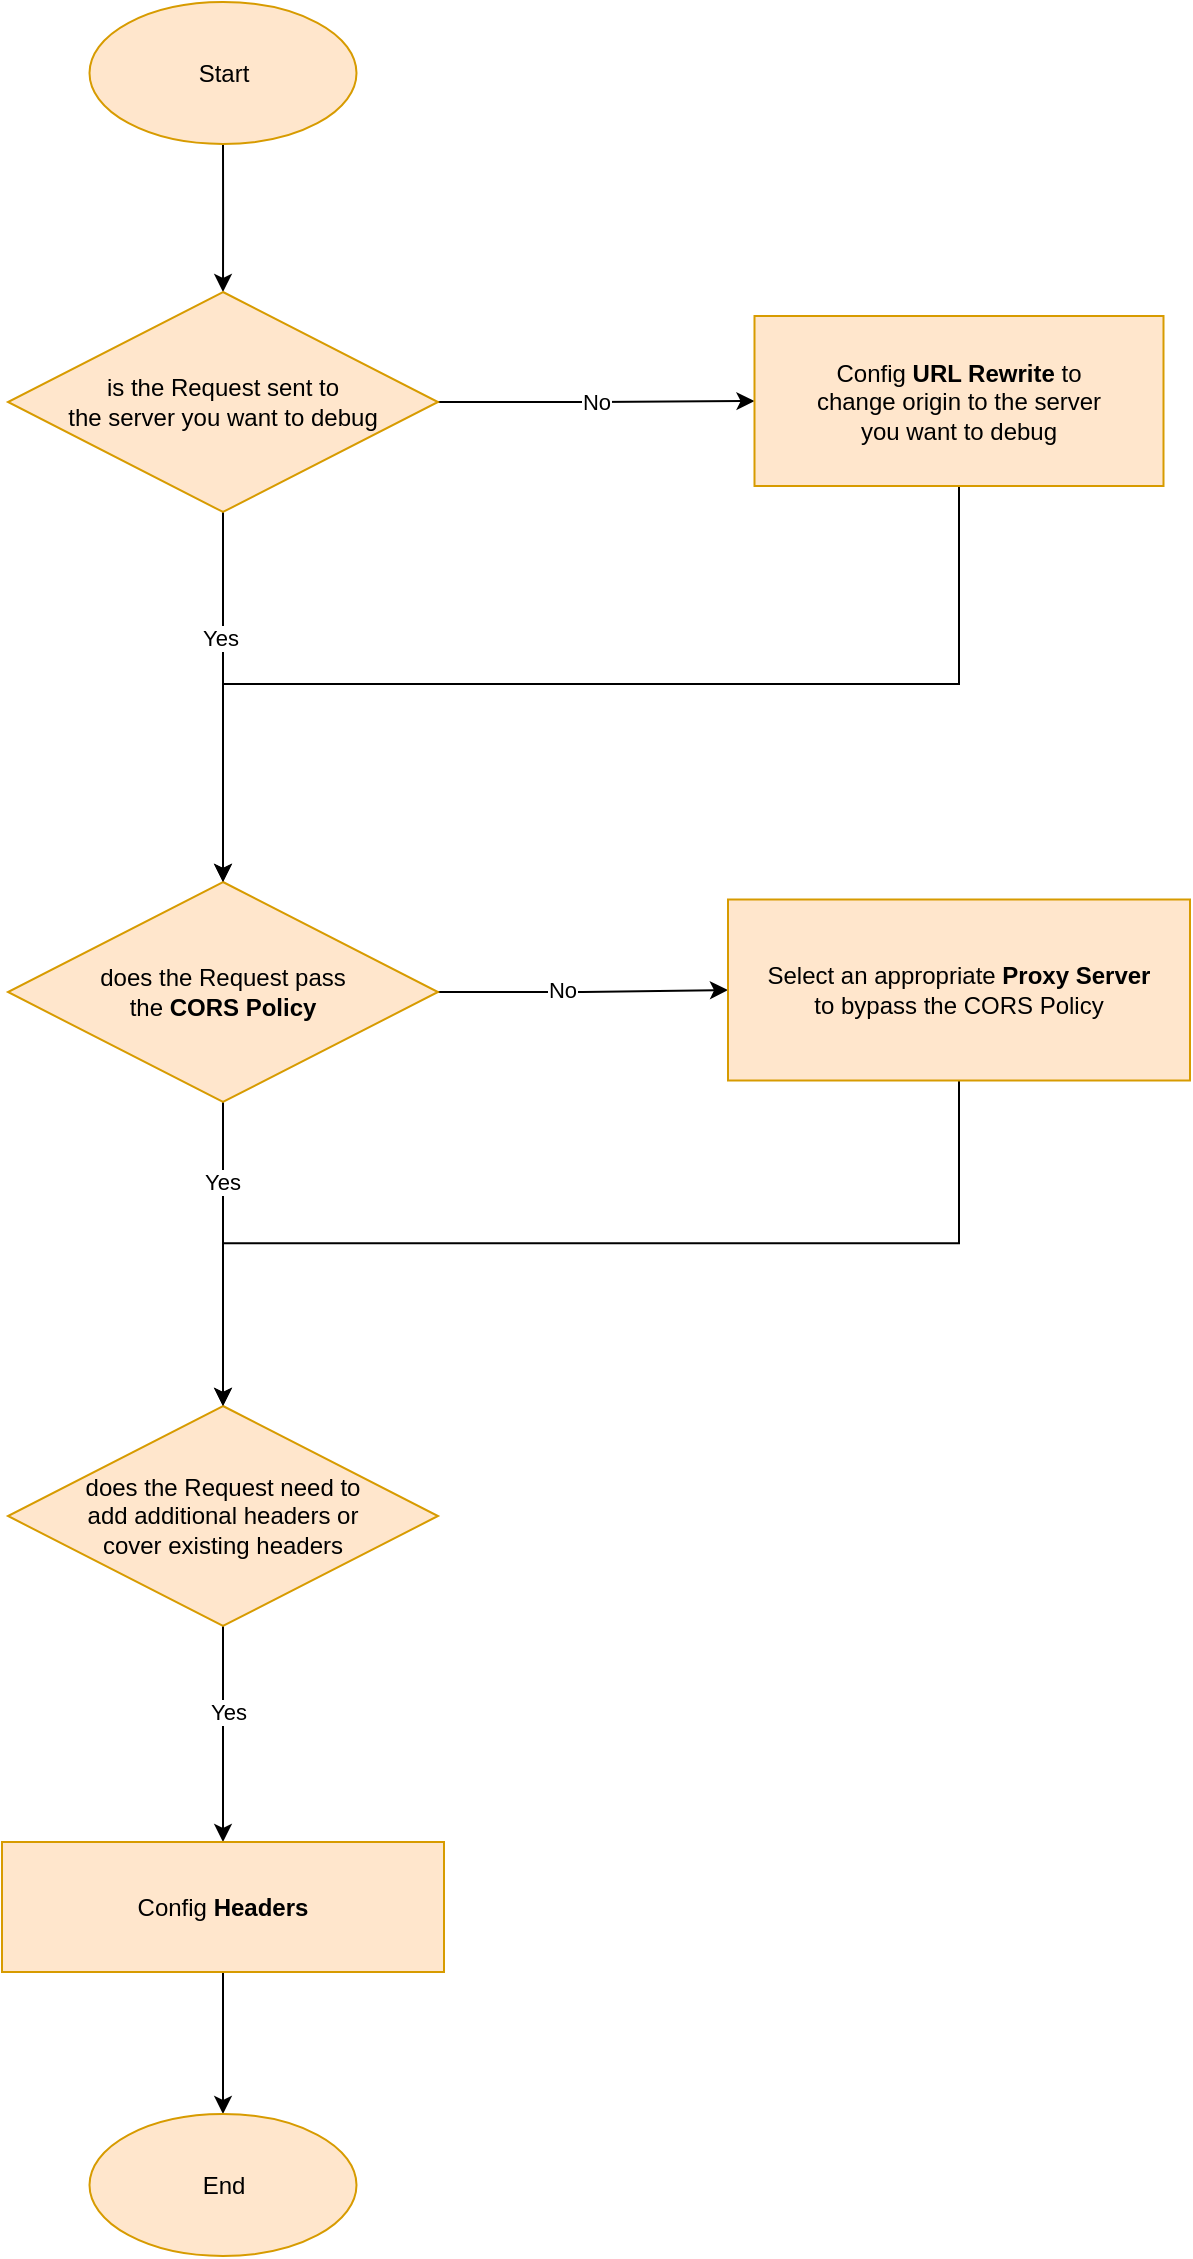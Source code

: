 <mxfile version="21.6.6" type="github">
  <diagram id="C5RBs43oDa-KdzZeNtuy" name="Page-1">
    <mxGraphModel dx="2060" dy="1143" grid="0" gridSize="10" guides="1" tooltips="1" connect="1" arrows="1" fold="1" page="1" pageScale="1" pageWidth="827" pageHeight="1169" math="0" shadow="0">
      <root>
        <mxCell id="WIyWlLk6GJQsqaUBKTNV-0" />
        <mxCell id="WIyWlLk6GJQsqaUBKTNV-1" parent="WIyWlLk6GJQsqaUBKTNV-0" />
        <mxCell id="hFP3imhYrbvUF8SUuj2Q-2" value="" style="edgeStyle=orthogonalEdgeStyle;rounded=0;orthogonalLoop=1;jettySize=auto;html=1;strokeWidth=1;" edge="1" parent="WIyWlLk6GJQsqaUBKTNV-1" source="hFP3imhYrbvUF8SUuj2Q-0" target="hFP3imhYrbvUF8SUuj2Q-1">
          <mxGeometry relative="1" as="geometry" />
        </mxCell>
        <mxCell id="hFP3imhYrbvUF8SUuj2Q-0" value="Start" style="ellipse;whiteSpace=wrap;html=1;fillColor=#ffe6cc;strokeColor=#d79b00;" vertex="1" parent="WIyWlLk6GJQsqaUBKTNV-1">
          <mxGeometry x="208.75" y="25" width="133.5" height="71" as="geometry" />
        </mxCell>
        <mxCell id="hFP3imhYrbvUF8SUuj2Q-4" value="" style="edgeStyle=orthogonalEdgeStyle;rounded=0;orthogonalLoop=1;jettySize=auto;html=1;" edge="1" parent="WIyWlLk6GJQsqaUBKTNV-1" source="hFP3imhYrbvUF8SUuj2Q-1" target="hFP3imhYrbvUF8SUuj2Q-3">
          <mxGeometry relative="1" as="geometry" />
        </mxCell>
        <mxCell id="hFP3imhYrbvUF8SUuj2Q-5" value="Yes" style="edgeLabel;html=1;align=center;verticalAlign=middle;resizable=0;points=[];" vertex="1" connectable="0" parent="hFP3imhYrbvUF8SUuj2Q-4">
          <mxGeometry x="-0.325" y="-2" relative="1" as="geometry">
            <mxPoint as="offset" />
          </mxGeometry>
        </mxCell>
        <mxCell id="hFP3imhYrbvUF8SUuj2Q-7" value="No" style="edgeStyle=orthogonalEdgeStyle;rounded=0;orthogonalLoop=1;jettySize=auto;html=1;" edge="1" parent="WIyWlLk6GJQsqaUBKTNV-1" source="hFP3imhYrbvUF8SUuj2Q-1" target="hFP3imhYrbvUF8SUuj2Q-6">
          <mxGeometry relative="1" as="geometry" />
        </mxCell>
        <mxCell id="hFP3imhYrbvUF8SUuj2Q-1" value="is the Request sent to&lt;br&gt;the server you want to debug" style="rhombus;whiteSpace=wrap;html=1;fillColor=#ffe6cc;strokeColor=#d79b00;" vertex="1" parent="WIyWlLk6GJQsqaUBKTNV-1">
          <mxGeometry x="168" y="170" width="215" height="110" as="geometry" />
        </mxCell>
        <mxCell id="hFP3imhYrbvUF8SUuj2Q-10" value="" style="edgeStyle=orthogonalEdgeStyle;rounded=0;orthogonalLoop=1;jettySize=auto;html=1;" edge="1" parent="WIyWlLk6GJQsqaUBKTNV-1" source="hFP3imhYrbvUF8SUuj2Q-3" target="hFP3imhYrbvUF8SUuj2Q-9">
          <mxGeometry relative="1" as="geometry" />
        </mxCell>
        <mxCell id="hFP3imhYrbvUF8SUuj2Q-14" value="Yes" style="edgeLabel;html=1;align=center;verticalAlign=middle;resizable=0;points=[];" vertex="1" connectable="0" parent="hFP3imhYrbvUF8SUuj2Q-10">
          <mxGeometry x="-0.2" relative="1" as="geometry">
            <mxPoint x="-1" y="-21" as="offset" />
          </mxGeometry>
        </mxCell>
        <mxCell id="hFP3imhYrbvUF8SUuj2Q-12" value="" style="edgeStyle=orthogonalEdgeStyle;rounded=0;orthogonalLoop=1;jettySize=auto;html=1;" edge="1" parent="WIyWlLk6GJQsqaUBKTNV-1" source="hFP3imhYrbvUF8SUuj2Q-3" target="hFP3imhYrbvUF8SUuj2Q-11">
          <mxGeometry relative="1" as="geometry" />
        </mxCell>
        <mxCell id="hFP3imhYrbvUF8SUuj2Q-13" value="No" style="edgeLabel;html=1;align=center;verticalAlign=middle;resizable=0;points=[];" vertex="1" connectable="0" parent="hFP3imhYrbvUF8SUuj2Q-12">
          <mxGeometry x="-0.214" y="4" relative="1" as="geometry">
            <mxPoint x="4" y="3" as="offset" />
          </mxGeometry>
        </mxCell>
        <mxCell id="hFP3imhYrbvUF8SUuj2Q-3" value="does the Request pass&lt;br&gt;the&amp;nbsp;&lt;b&gt;CORS Policy&lt;/b&gt;" style="rhombus;whiteSpace=wrap;html=1;fillColor=#ffe6cc;strokeColor=#d79b00;" vertex="1" parent="WIyWlLk6GJQsqaUBKTNV-1">
          <mxGeometry x="168" y="465" width="215" height="110" as="geometry" />
        </mxCell>
        <mxCell id="hFP3imhYrbvUF8SUuj2Q-8" style="edgeStyle=orthogonalEdgeStyle;rounded=0;orthogonalLoop=1;jettySize=auto;html=1;exitX=0.5;exitY=1;exitDx=0;exitDy=0;entryX=0.5;entryY=0;entryDx=0;entryDy=0;" edge="1" parent="WIyWlLk6GJQsqaUBKTNV-1" source="hFP3imhYrbvUF8SUuj2Q-6" target="hFP3imhYrbvUF8SUuj2Q-3">
          <mxGeometry relative="1" as="geometry" />
        </mxCell>
        <mxCell id="hFP3imhYrbvUF8SUuj2Q-6" value="Config&lt;b&gt; URL Rewrite &lt;/b&gt;to &lt;br&gt;change origin to the server&lt;br&gt;you want to debug" style="whiteSpace=wrap;html=1;fillColor=#ffe6cc;strokeColor=#d79b00;" vertex="1" parent="WIyWlLk6GJQsqaUBKTNV-1">
          <mxGeometry x="541.25" y="182" width="204.5" height="85" as="geometry" />
        </mxCell>
        <mxCell id="hFP3imhYrbvUF8SUuj2Q-18" value="" style="edgeStyle=orthogonalEdgeStyle;rounded=0;orthogonalLoop=1;jettySize=auto;html=1;" edge="1" parent="WIyWlLk6GJQsqaUBKTNV-1" source="hFP3imhYrbvUF8SUuj2Q-9" target="hFP3imhYrbvUF8SUuj2Q-17">
          <mxGeometry relative="1" as="geometry" />
        </mxCell>
        <mxCell id="hFP3imhYrbvUF8SUuj2Q-19" value="Yes" style="edgeLabel;html=1;align=center;verticalAlign=middle;resizable=0;points=[];" vertex="1" connectable="0" parent="hFP3imhYrbvUF8SUuj2Q-18">
          <mxGeometry x="-0.2" y="2" relative="1" as="geometry">
            <mxPoint as="offset" />
          </mxGeometry>
        </mxCell>
        <mxCell id="hFP3imhYrbvUF8SUuj2Q-9" value="does the Request need to&lt;br style=&quot;border-color: var(--border-color);&quot;&gt;add additional headers or&lt;br style=&quot;border-color: var(--border-color);&quot;&gt;cover existing headers" style="rhombus;whiteSpace=wrap;html=1;fillColor=#ffe6cc;strokeColor=#d79b00;" vertex="1" parent="WIyWlLk6GJQsqaUBKTNV-1">
          <mxGeometry x="168" y="727" width="215" height="110" as="geometry" />
        </mxCell>
        <mxCell id="hFP3imhYrbvUF8SUuj2Q-20" style="edgeStyle=orthogonalEdgeStyle;rounded=0;orthogonalLoop=1;jettySize=auto;html=1;exitX=0.5;exitY=1;exitDx=0;exitDy=0;" edge="1" parent="WIyWlLk6GJQsqaUBKTNV-1" source="hFP3imhYrbvUF8SUuj2Q-11" target="hFP3imhYrbvUF8SUuj2Q-9">
          <mxGeometry relative="1" as="geometry" />
        </mxCell>
        <mxCell id="hFP3imhYrbvUF8SUuj2Q-11" value="Select an appropriate&amp;nbsp;&lt;b&gt;Proxy Server&lt;/b&gt;&lt;br&gt;to bypass the CORS Policy" style="whiteSpace=wrap;html=1;fillColor=#ffe6cc;strokeColor=#d79b00;" vertex="1" parent="WIyWlLk6GJQsqaUBKTNV-1">
          <mxGeometry x="528" y="473.75" width="231" height="90.5" as="geometry" />
        </mxCell>
        <mxCell id="hFP3imhYrbvUF8SUuj2Q-22" value="" style="edgeStyle=orthogonalEdgeStyle;rounded=0;orthogonalLoop=1;jettySize=auto;html=1;" edge="1" parent="WIyWlLk6GJQsqaUBKTNV-1" source="hFP3imhYrbvUF8SUuj2Q-17" target="hFP3imhYrbvUF8SUuj2Q-23">
          <mxGeometry relative="1" as="geometry">
            <mxPoint x="275.5" y="1082" as="targetPoint" />
          </mxGeometry>
        </mxCell>
        <mxCell id="hFP3imhYrbvUF8SUuj2Q-17" value="Config &lt;b&gt;Headers&lt;/b&gt;" style="whiteSpace=wrap;html=1;fillColor=#ffe6cc;strokeColor=#d79b00;" vertex="1" parent="WIyWlLk6GJQsqaUBKTNV-1">
          <mxGeometry x="165" y="945" width="221" height="65" as="geometry" />
        </mxCell>
        <mxCell id="hFP3imhYrbvUF8SUuj2Q-23" value="End" style="ellipse;whiteSpace=wrap;html=1;fillColor=#ffe6cc;strokeColor=#d79b00;" vertex="1" parent="WIyWlLk6GJQsqaUBKTNV-1">
          <mxGeometry x="208.75" y="1081" width="133.5" height="71" as="geometry" />
        </mxCell>
      </root>
    </mxGraphModel>
  </diagram>
</mxfile>
